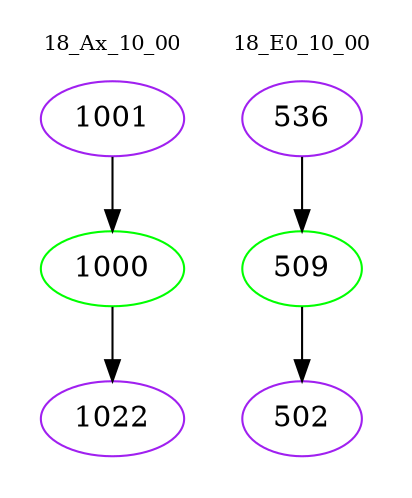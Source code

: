 digraph{
subgraph cluster_0 {
color = white
label = "18_Ax_10_00";
fontsize=10;
T0_1001 [label="1001", color="purple"]
T0_1001 -> T0_1000 [color="black"]
T0_1000 [label="1000", color="green"]
T0_1000 -> T0_1022 [color="black"]
T0_1022 [label="1022", color="purple"]
}
subgraph cluster_1 {
color = white
label = "18_E0_10_00";
fontsize=10;
T1_536 [label="536", color="purple"]
T1_536 -> T1_509 [color="black"]
T1_509 [label="509", color="green"]
T1_509 -> T1_502 [color="black"]
T1_502 [label="502", color="purple"]
}
}
